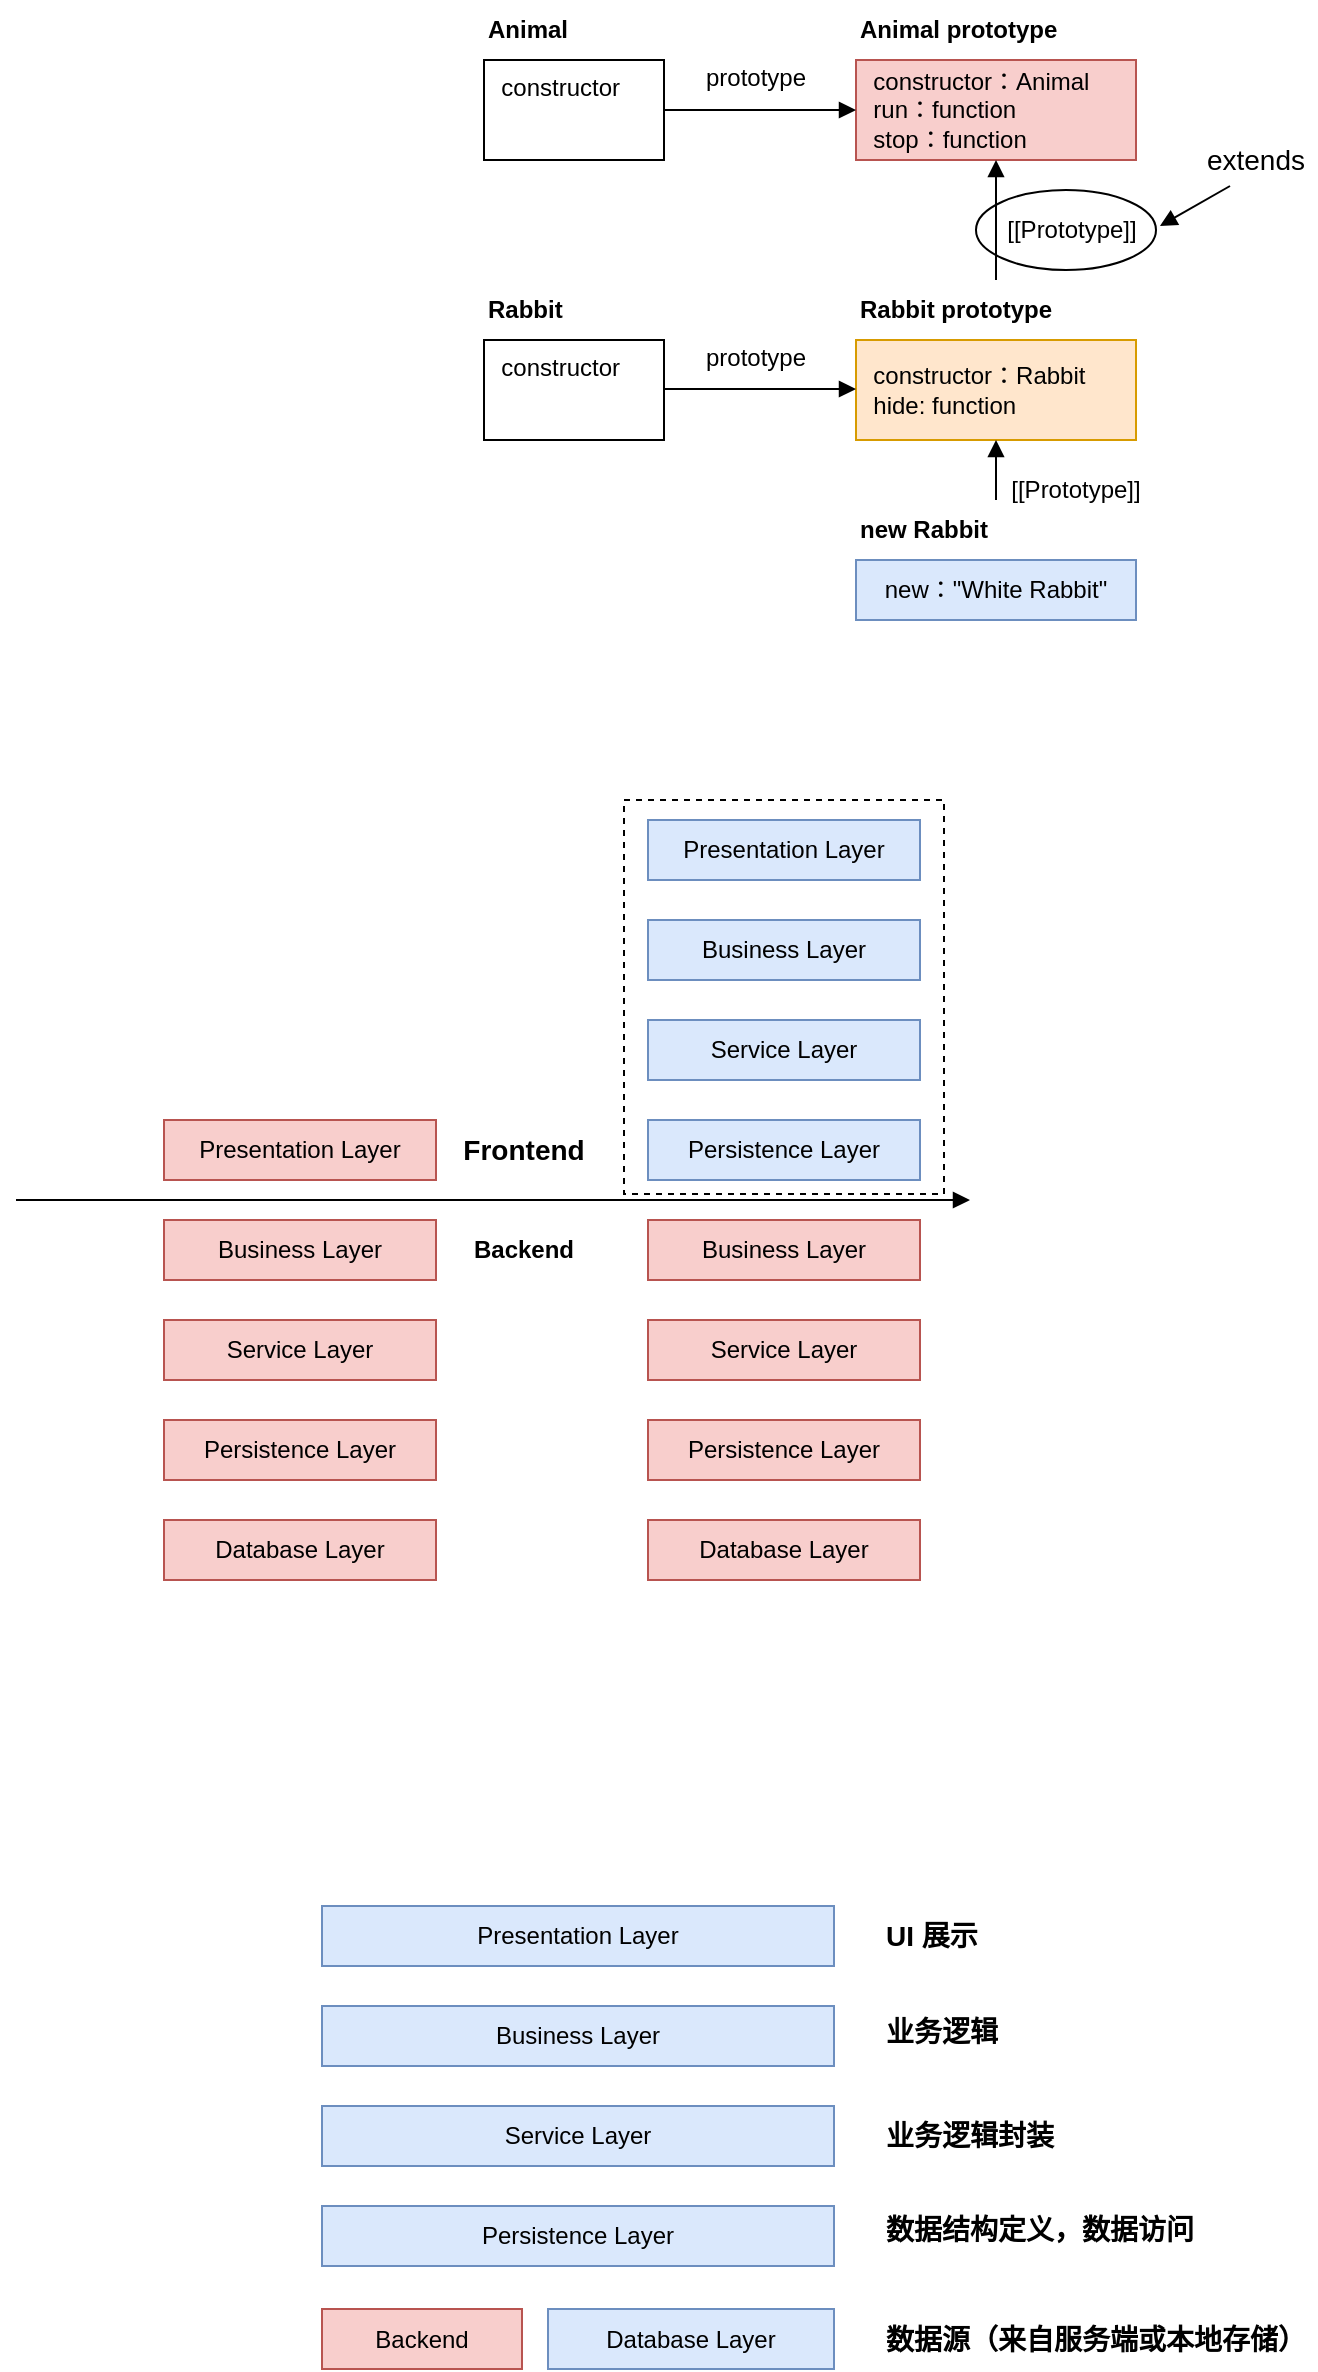 <mxfile version="24.5.2" type="github">
  <diagram name="第 1 页" id="Z4ITSrSQIr3gGmsO1aMu">
    <mxGraphModel dx="865" dy="687" grid="0" gridSize="10" guides="1" tooltips="1" connect="1" arrows="1" fold="1" page="1" pageScale="1" pageWidth="827" pageHeight="1169" math="0" shadow="0">
      <root>
        <mxCell id="0" />
        <mxCell id="1" parent="0" />
        <mxCell id="4CJ6EeusNSlKQL4BJ9W--40" value="" style="rounded=0;whiteSpace=wrap;html=1;dashed=1;" vertex="1" parent="1">
          <mxGeometry x="324" y="650" width="160" height="197" as="geometry" />
        </mxCell>
        <mxCell id="4CJ6EeusNSlKQL4BJ9W--18" value="" style="ellipse;whiteSpace=wrap;html=1;" vertex="1" parent="1">
          <mxGeometry x="500" y="345" width="90" height="40" as="geometry" />
        </mxCell>
        <mxCell id="4CJ6EeusNSlKQL4BJ9W--1" value="new：&quot;White Rabbit&quot;" style="rounded=0;whiteSpace=wrap;html=1;fillColor=#dae8fc;strokeColor=#6c8ebf;" vertex="1" parent="1">
          <mxGeometry x="440" y="530" width="140" height="30" as="geometry" />
        </mxCell>
        <mxCell id="4CJ6EeusNSlKQL4BJ9W--2" value="&amp;nbsp; constructor：Rabbit&lt;br&gt;&amp;nbsp; hide: function" style="rounded=0;whiteSpace=wrap;html=1;align=left;fillColor=#ffe6cc;strokeColor=#d79b00;" vertex="1" parent="1">
          <mxGeometry x="440" y="420" width="140" height="50" as="geometry" />
        </mxCell>
        <mxCell id="4CJ6EeusNSlKQL4BJ9W--3" value="&amp;nbsp; constructor：Animal&lt;br&gt;&amp;nbsp; run：function&lt;br&gt;&amp;nbsp; stop：function" style="rounded=0;whiteSpace=wrap;html=1;align=left;fillColor=#f8cecc;strokeColor=#b85450;" vertex="1" parent="1">
          <mxGeometry x="440" y="280" width="140" height="50" as="geometry" />
        </mxCell>
        <mxCell id="4CJ6EeusNSlKQL4BJ9W--4" value="Animal prototype" style="text;html=1;align=left;verticalAlign=middle;whiteSpace=wrap;rounded=0;fontStyle=1;" vertex="1" parent="1">
          <mxGeometry x="440" y="250" width="140" height="30" as="geometry" />
        </mxCell>
        <mxCell id="4CJ6EeusNSlKQL4BJ9W--15" value="" style="edgeStyle=orthogonalEdgeStyle;rounded=0;orthogonalLoop=1;jettySize=auto;html=1;endArrow=block;endFill=1;" edge="1" parent="1" source="4CJ6EeusNSlKQL4BJ9W--5">
          <mxGeometry relative="1" as="geometry">
            <mxPoint x="510" y="330" as="targetPoint" />
          </mxGeometry>
        </mxCell>
        <mxCell id="4CJ6EeusNSlKQL4BJ9W--5" value="Rabbit prototype" style="text;html=1;align=left;verticalAlign=middle;whiteSpace=wrap;rounded=0;fontStyle=1;" vertex="1" parent="1">
          <mxGeometry x="440" y="390" width="140" height="30" as="geometry" />
        </mxCell>
        <mxCell id="4CJ6EeusNSlKQL4BJ9W--14" value="" style="edgeStyle=orthogonalEdgeStyle;rounded=0;orthogonalLoop=1;jettySize=auto;html=1;endArrow=block;endFill=1;" edge="1" parent="1" source="4CJ6EeusNSlKQL4BJ9W--6">
          <mxGeometry relative="1" as="geometry">
            <mxPoint x="510" y="470" as="targetPoint" />
          </mxGeometry>
        </mxCell>
        <mxCell id="4CJ6EeusNSlKQL4BJ9W--6" value="new Rabbit" style="text;html=1;align=left;verticalAlign=middle;whiteSpace=wrap;rounded=0;fontStyle=1;" vertex="1" parent="1">
          <mxGeometry x="440" y="500" width="140" height="30" as="geometry" />
        </mxCell>
        <mxCell id="4CJ6EeusNSlKQL4BJ9W--7" value="&amp;nbsp; constructor" style="rounded=0;whiteSpace=wrap;html=1;verticalAlign=top;align=left;" vertex="1" parent="1">
          <mxGeometry x="254" y="420" width="90" height="50" as="geometry" />
        </mxCell>
        <mxCell id="4CJ6EeusNSlKQL4BJ9W--12" value="" style="edgeStyle=orthogonalEdgeStyle;rounded=0;orthogonalLoop=1;jettySize=auto;html=1;entryX=0;entryY=0.5;entryDx=0;entryDy=0;endArrow=block;endFill=1;" edge="1" parent="1" source="4CJ6EeusNSlKQL4BJ9W--8" target="4CJ6EeusNSlKQL4BJ9W--3">
          <mxGeometry relative="1" as="geometry">
            <mxPoint x="380" y="305" as="targetPoint" />
          </mxGeometry>
        </mxCell>
        <mxCell id="4CJ6EeusNSlKQL4BJ9W--8" value="&amp;nbsp; constructor" style="rounded=0;whiteSpace=wrap;html=1;verticalAlign=top;align=left;" vertex="1" parent="1">
          <mxGeometry x="254" y="280" width="90" height="50" as="geometry" />
        </mxCell>
        <mxCell id="4CJ6EeusNSlKQL4BJ9W--9" value="Animal" style="text;html=1;align=left;verticalAlign=middle;whiteSpace=wrap;rounded=0;fontStyle=1;" vertex="1" parent="1">
          <mxGeometry x="254" y="250" width="90" height="30" as="geometry" />
        </mxCell>
        <mxCell id="4CJ6EeusNSlKQL4BJ9W--10" value="Rabbit" style="text;html=1;align=left;verticalAlign=middle;whiteSpace=wrap;rounded=0;fontStyle=1;" vertex="1" parent="1">
          <mxGeometry x="254" y="390" width="90" height="30" as="geometry" />
        </mxCell>
        <mxCell id="4CJ6EeusNSlKQL4BJ9W--13" value="" style="edgeStyle=orthogonalEdgeStyle;rounded=0;orthogonalLoop=1;jettySize=auto;html=1;entryX=0;entryY=0.5;entryDx=0;entryDy=0;endArrow=block;endFill=1;" edge="1" parent="1">
          <mxGeometry relative="1" as="geometry">
            <mxPoint x="344" y="444.5" as="sourcePoint" />
            <mxPoint x="440" y="444.5" as="targetPoint" />
          </mxGeometry>
        </mxCell>
        <mxCell id="4CJ6EeusNSlKQL4BJ9W--16" value="[[Prototype]]" style="text;html=1;align=center;verticalAlign=middle;whiteSpace=wrap;rounded=0;" vertex="1" parent="1">
          <mxGeometry x="510" y="480" width="80" height="30" as="geometry" />
        </mxCell>
        <mxCell id="4CJ6EeusNSlKQL4BJ9W--17" value="[[Prototype]]" style="text;html=1;align=center;verticalAlign=middle;whiteSpace=wrap;rounded=0;" vertex="1" parent="1">
          <mxGeometry x="508" y="350" width="80" height="30" as="geometry" />
        </mxCell>
        <mxCell id="4CJ6EeusNSlKQL4BJ9W--19" value="extends" style="text;html=1;align=center;verticalAlign=middle;whiteSpace=wrap;rounded=0;fontSize=14;" vertex="1" parent="1">
          <mxGeometry x="610" y="315" width="60" height="30" as="geometry" />
        </mxCell>
        <mxCell id="4CJ6EeusNSlKQL4BJ9W--20" value="" style="curved=1;endArrow=block;html=1;rounded=0;entryX=1;entryY=0.5;entryDx=0;entryDy=0;exitX=0.25;exitY=1;exitDx=0;exitDy=0;endFill=1;" edge="1" parent="1">
          <mxGeometry width="50" height="50" relative="1" as="geometry">
            <mxPoint x="627" y="343" as="sourcePoint" />
            <mxPoint x="592" y="363" as="targetPoint" />
            <Array as="points" />
          </mxGeometry>
        </mxCell>
        <mxCell id="4CJ6EeusNSlKQL4BJ9W--21" value="prototype" style="text;html=1;align=center;verticalAlign=middle;whiteSpace=wrap;rounded=0;fontSize=12;" vertex="1" parent="1">
          <mxGeometry x="360" y="274" width="60" height="30" as="geometry" />
        </mxCell>
        <mxCell id="4CJ6EeusNSlKQL4BJ9W--22" value="prototype" style="text;html=1;align=center;verticalAlign=middle;whiteSpace=wrap;rounded=0;fontSize=12;" vertex="1" parent="1">
          <mxGeometry x="360" y="414" width="60" height="30" as="geometry" />
        </mxCell>
        <mxCell id="4CJ6EeusNSlKQL4BJ9W--23" value="Presentation Layer" style="rounded=0;whiteSpace=wrap;html=1;hachureGap=4;fontFamily=Helvetica;fillColor=#f8cecc;strokeColor=#b85450;" vertex="1" parent="1">
          <mxGeometry x="94" y="810" width="136" height="30" as="geometry" />
        </mxCell>
        <mxCell id="4CJ6EeusNSlKQL4BJ9W--24" value="Business Layer" style="rounded=0;whiteSpace=wrap;html=1;hachureGap=4;fontFamily=Helvetica;fillColor=#f8cecc;strokeColor=#b85450;" vertex="1" parent="1">
          <mxGeometry x="94" y="860" width="136" height="30" as="geometry" />
        </mxCell>
        <mxCell id="4CJ6EeusNSlKQL4BJ9W--25" value="Service Layer" style="rounded=0;whiteSpace=wrap;html=1;hachureGap=4;fontFamily=Helvetica;fillColor=#f8cecc;strokeColor=#b85450;" vertex="1" parent="1">
          <mxGeometry x="94" y="910" width="136" height="30" as="geometry" />
        </mxCell>
        <mxCell id="4CJ6EeusNSlKQL4BJ9W--26" value="Persistence Layer" style="rounded=0;whiteSpace=wrap;html=1;hachureGap=4;fontFamily=Helvetica;fillColor=#f8cecc;strokeColor=#b85450;" vertex="1" parent="1">
          <mxGeometry x="94" y="960" width="136" height="30" as="geometry" />
        </mxCell>
        <mxCell id="4CJ6EeusNSlKQL4BJ9W--27" value="Database Layer" style="rounded=0;whiteSpace=wrap;html=1;hachureGap=4;fontFamily=Helvetica;fillColor=#f8cecc;strokeColor=#b85450;" vertex="1" parent="1">
          <mxGeometry x="94" y="1010" width="136" height="30" as="geometry" />
        </mxCell>
        <mxCell id="4CJ6EeusNSlKQL4BJ9W--28" value="" style="endArrow=block;html=1;rounded=0;endFill=1;" edge="1" parent="1">
          <mxGeometry width="50" height="50" relative="1" as="geometry">
            <mxPoint x="20" y="850" as="sourcePoint" />
            <mxPoint x="497" y="850" as="targetPoint" />
          </mxGeometry>
        </mxCell>
        <mxCell id="4CJ6EeusNSlKQL4BJ9W--29" value="Presentation Layer" style="rounded=0;whiteSpace=wrap;html=1;hachureGap=4;fontFamily=Helvetica;fillColor=#dae8fc;strokeColor=#6c8ebf;" vertex="1" parent="1">
          <mxGeometry x="336" y="660" width="136" height="30" as="geometry" />
        </mxCell>
        <mxCell id="4CJ6EeusNSlKQL4BJ9W--30" value="Business Layer" style="rounded=0;whiteSpace=wrap;html=1;hachureGap=4;fontFamily=Helvetica;fillColor=#dae8fc;strokeColor=#6c8ebf;" vertex="1" parent="1">
          <mxGeometry x="336" y="710" width="136" height="30" as="geometry" />
        </mxCell>
        <mxCell id="4CJ6EeusNSlKQL4BJ9W--31" value="Service Layer" style="rounded=0;whiteSpace=wrap;html=1;hachureGap=4;fontFamily=Helvetica;fillColor=#dae8fc;strokeColor=#6c8ebf;" vertex="1" parent="1">
          <mxGeometry x="336" y="760" width="136" height="30" as="geometry" />
        </mxCell>
        <mxCell id="4CJ6EeusNSlKQL4BJ9W--32" value="Persistence Layer" style="rounded=0;whiteSpace=wrap;html=1;hachureGap=4;fontFamily=Helvetica;fillColor=#dae8fc;strokeColor=#6c8ebf;" vertex="1" parent="1">
          <mxGeometry x="336" y="810" width="136" height="30" as="geometry" />
        </mxCell>
        <mxCell id="4CJ6EeusNSlKQL4BJ9W--33" value="Business Layer" style="rounded=0;whiteSpace=wrap;html=1;hachureGap=4;fontFamily=Helvetica;fillColor=#f8cecc;strokeColor=#b85450;" vertex="1" parent="1">
          <mxGeometry x="336" y="860" width="136" height="30" as="geometry" />
        </mxCell>
        <mxCell id="4CJ6EeusNSlKQL4BJ9W--34" value="Service Layer" style="rounded=0;whiteSpace=wrap;html=1;hachureGap=4;fontFamily=Helvetica;fillColor=#f8cecc;strokeColor=#b85450;" vertex="1" parent="1">
          <mxGeometry x="336" y="910" width="136" height="30" as="geometry" />
        </mxCell>
        <mxCell id="4CJ6EeusNSlKQL4BJ9W--35" value="Persistence Layer" style="rounded=0;whiteSpace=wrap;html=1;hachureGap=4;fontFamily=Helvetica;fillColor=#f8cecc;strokeColor=#b85450;" vertex="1" parent="1">
          <mxGeometry x="336" y="960" width="136" height="30" as="geometry" />
        </mxCell>
        <mxCell id="4CJ6EeusNSlKQL4BJ9W--36" value="Database Layer" style="rounded=0;whiteSpace=wrap;html=1;hachureGap=4;fontFamily=Helvetica;fillColor=#f8cecc;strokeColor=#b85450;" vertex="1" parent="1">
          <mxGeometry x="336" y="1010" width="136" height="30" as="geometry" />
        </mxCell>
        <mxCell id="4CJ6EeusNSlKQL4BJ9W--37" value="Frontend" style="text;html=1;align=center;verticalAlign=middle;whiteSpace=wrap;rounded=0;fontStyle=1;fontSize=14;" vertex="1" parent="1">
          <mxGeometry x="244" y="810" width="60" height="30" as="geometry" />
        </mxCell>
        <mxCell id="4CJ6EeusNSlKQL4BJ9W--38" value="Backend" style="text;html=1;align=center;verticalAlign=middle;whiteSpace=wrap;rounded=0;fontStyle=1;" vertex="1" parent="1">
          <mxGeometry x="244" y="860" width="60" height="30" as="geometry" />
        </mxCell>
        <mxCell id="4CJ6EeusNSlKQL4BJ9W--41" value="Presentation Layer" style="rounded=0;whiteSpace=wrap;html=1;hachureGap=4;fontFamily=Helvetica;fillColor=#dae8fc;strokeColor=#6c8ebf;" vertex="1" parent="1">
          <mxGeometry x="173" y="1203" width="256" height="30" as="geometry" />
        </mxCell>
        <mxCell id="4CJ6EeusNSlKQL4BJ9W--42" value="Business Layer" style="rounded=0;whiteSpace=wrap;html=1;hachureGap=4;fontFamily=Helvetica;fillColor=#dae8fc;strokeColor=#6c8ebf;" vertex="1" parent="1">
          <mxGeometry x="173" y="1253" width="256" height="30" as="geometry" />
        </mxCell>
        <mxCell id="4CJ6EeusNSlKQL4BJ9W--43" value="Service Layer" style="rounded=0;whiteSpace=wrap;html=1;hachureGap=4;fontFamily=Helvetica;fillColor=#dae8fc;strokeColor=#6c8ebf;" vertex="1" parent="1">
          <mxGeometry x="173" y="1303" width="256" height="30" as="geometry" />
        </mxCell>
        <mxCell id="4CJ6EeusNSlKQL4BJ9W--44" value="Persistence Layer" style="rounded=0;whiteSpace=wrap;html=1;hachureGap=4;fontFamily=Helvetica;fillColor=#dae8fc;strokeColor=#6c8ebf;" vertex="1" parent="1">
          <mxGeometry x="173" y="1353" width="256" height="30" as="geometry" />
        </mxCell>
        <mxCell id="4CJ6EeusNSlKQL4BJ9W--45" value="Backend" style="rounded=0;whiteSpace=wrap;html=1;hachureGap=4;fontFamily=Helvetica;fillColor=#f8cecc;strokeColor=#b85450;" vertex="1" parent="1">
          <mxGeometry x="173" y="1404.5" width="100" height="30" as="geometry" />
        </mxCell>
        <mxCell id="4CJ6EeusNSlKQL4BJ9W--46" value="Database Layer" style="rounded=0;whiteSpace=wrap;html=1;hachureGap=4;fontFamily=Helvetica;fillColor=#dae8fc;strokeColor=#6c8ebf;" vertex="1" parent="1">
          <mxGeometry x="286" y="1404.5" width="143" height="30" as="geometry" />
        </mxCell>
        <mxCell id="4CJ6EeusNSlKQL4BJ9W--47" value="UI 展示" style="text;html=1;align=left;verticalAlign=middle;whiteSpace=wrap;rounded=0;fontFamily=Helvetica;fontSize=14;fontStyle=1" vertex="1" parent="1">
          <mxGeometry x="453" y="1203" width="60" height="30" as="geometry" />
        </mxCell>
        <mxCell id="4CJ6EeusNSlKQL4BJ9W--48" value="业务逻辑" style="text;html=1;align=left;verticalAlign=middle;whiteSpace=wrap;rounded=0;fontFamily=Helvetica;fontSize=14;fontStyle=1" vertex="1" parent="1">
          <mxGeometry x="453" y="1251" width="60" height="30" as="geometry" />
        </mxCell>
        <mxCell id="4CJ6EeusNSlKQL4BJ9W--49" value="业务逻辑封装" style="text;html=1;align=left;verticalAlign=middle;whiteSpace=wrap;rounded=0;fontFamily=Helvetica;fontSize=14;fontStyle=1" vertex="1" parent="1">
          <mxGeometry x="453" y="1303" width="88" height="30" as="geometry" />
        </mxCell>
        <mxCell id="4CJ6EeusNSlKQL4BJ9W--50" value="数据结构定义，数据访问" style="text;html=1;align=left;verticalAlign=middle;whiteSpace=wrap;rounded=0;fontFamily=Helvetica;fontSize=14;fontStyle=1" vertex="1" parent="1">
          <mxGeometry x="453" y="1350" width="162" height="30" as="geometry" />
        </mxCell>
        <mxCell id="4CJ6EeusNSlKQL4BJ9W--51" value="数据源（来自服务端或本地存储）" style="text;html=1;align=left;verticalAlign=middle;whiteSpace=wrap;rounded=0;fontFamily=Helvetica;fontSize=14;fontStyle=1" vertex="1" parent="1">
          <mxGeometry x="453" y="1404.5" width="212" height="30" as="geometry" />
        </mxCell>
      </root>
    </mxGraphModel>
  </diagram>
</mxfile>
